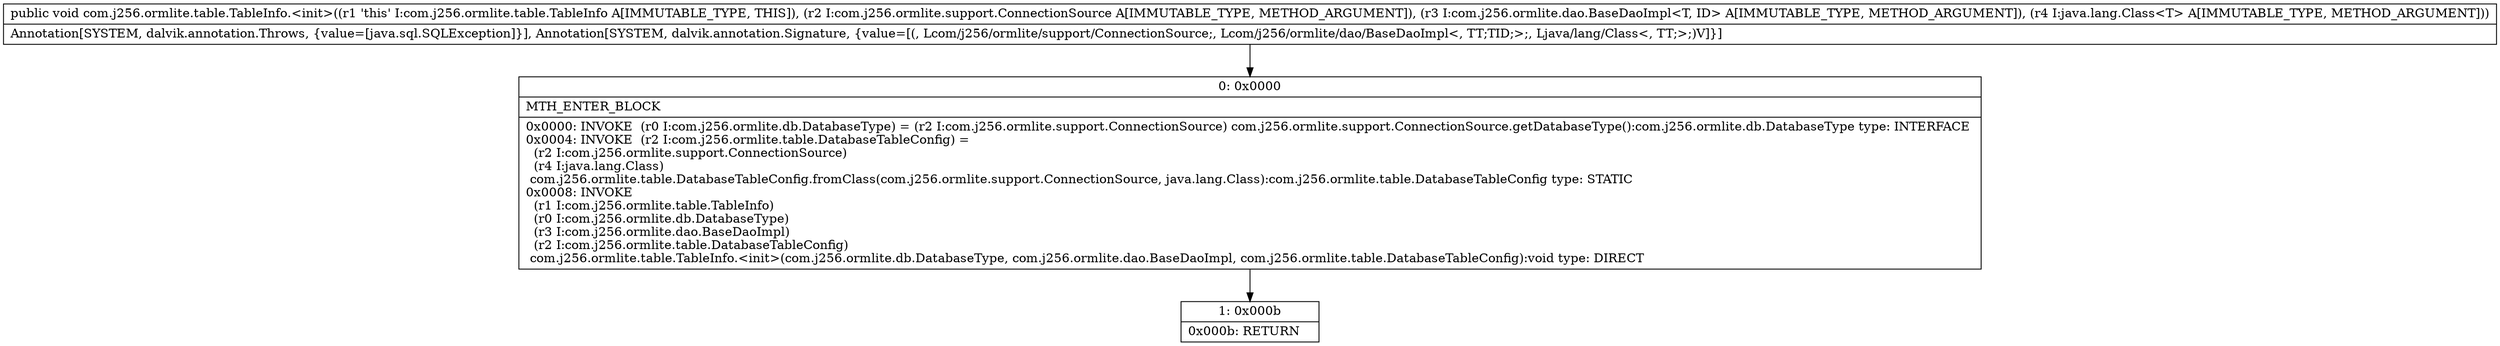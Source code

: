 digraph "CFG forcom.j256.ormlite.table.TableInfo.\<init\>(Lcom\/j256\/ormlite\/support\/ConnectionSource;Lcom\/j256\/ormlite\/dao\/BaseDaoImpl;Ljava\/lang\/Class;)V" {
Node_0 [shape=record,label="{0\:\ 0x0000|MTH_ENTER_BLOCK\l|0x0000: INVOKE  (r0 I:com.j256.ormlite.db.DatabaseType) = (r2 I:com.j256.ormlite.support.ConnectionSource) com.j256.ormlite.support.ConnectionSource.getDatabaseType():com.j256.ormlite.db.DatabaseType type: INTERFACE \l0x0004: INVOKE  (r2 I:com.j256.ormlite.table.DatabaseTableConfig) = \l  (r2 I:com.j256.ormlite.support.ConnectionSource)\l  (r4 I:java.lang.Class)\l com.j256.ormlite.table.DatabaseTableConfig.fromClass(com.j256.ormlite.support.ConnectionSource, java.lang.Class):com.j256.ormlite.table.DatabaseTableConfig type: STATIC \l0x0008: INVOKE  \l  (r1 I:com.j256.ormlite.table.TableInfo)\l  (r0 I:com.j256.ormlite.db.DatabaseType)\l  (r3 I:com.j256.ormlite.dao.BaseDaoImpl)\l  (r2 I:com.j256.ormlite.table.DatabaseTableConfig)\l com.j256.ormlite.table.TableInfo.\<init\>(com.j256.ormlite.db.DatabaseType, com.j256.ormlite.dao.BaseDaoImpl, com.j256.ormlite.table.DatabaseTableConfig):void type: DIRECT \l}"];
Node_1 [shape=record,label="{1\:\ 0x000b|0x000b: RETURN   \l}"];
MethodNode[shape=record,label="{public void com.j256.ormlite.table.TableInfo.\<init\>((r1 'this' I:com.j256.ormlite.table.TableInfo A[IMMUTABLE_TYPE, THIS]), (r2 I:com.j256.ormlite.support.ConnectionSource A[IMMUTABLE_TYPE, METHOD_ARGUMENT]), (r3 I:com.j256.ormlite.dao.BaseDaoImpl\<T, ID\> A[IMMUTABLE_TYPE, METHOD_ARGUMENT]), (r4 I:java.lang.Class\<T\> A[IMMUTABLE_TYPE, METHOD_ARGUMENT]))  | Annotation[SYSTEM, dalvik.annotation.Throws, \{value=[java.sql.SQLException]\}], Annotation[SYSTEM, dalvik.annotation.Signature, \{value=[(, Lcom\/j256\/ormlite\/support\/ConnectionSource;, Lcom\/j256\/ormlite\/dao\/BaseDaoImpl\<, TT;TID;\>;, Ljava\/lang\/Class\<, TT;\>;)V]\}]\l}"];
MethodNode -> Node_0;
Node_0 -> Node_1;
}

